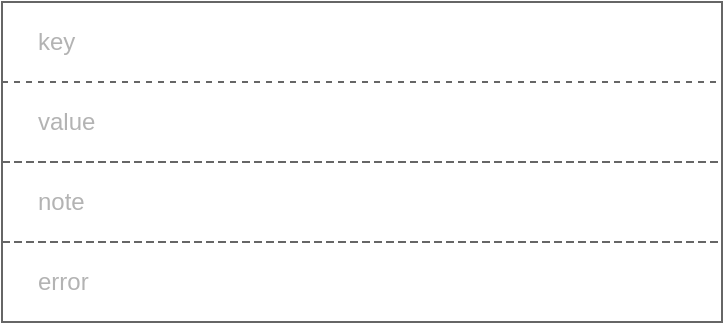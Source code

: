 <mxfile version="24.7.5">
  <diagram name="Page-1" id="p2ym82j-yzsUY-9wzpua">
    <mxGraphModel dx="1114" dy="999" grid="1" gridSize="10" guides="1" tooltips="1" connect="1" arrows="1" fold="1" page="1" pageScale="1" pageWidth="850" pageHeight="1100" math="0" shadow="0">
      <root>
        <mxCell id="0" />
        <mxCell id="1" parent="0" />
        <mxCell id="8bEhNx0VsWg2YI6NH6Sd-9" value="" style="rounded=0;whiteSpace=wrap;html=1;fillColor=none;strokeColor=#666666;fontSize=12;fontColor=#B3B3B3;" parent="1" vertex="1">
          <mxGeometry x="40" y="40" width="360" height="160" as="geometry" />
        </mxCell>
        <mxCell id="8bEhNx0VsWg2YI6NH6Sd-10" value="" style="rounded=0;whiteSpace=wrap;html=1;fontSize=12;align=left;fillColor=none;strokeColor=#666666;dashed=1;fontColor=#B3B3B3;" parent="1" vertex="1">
          <mxGeometry x="40" y="40" width="360" height="160" as="geometry" />
        </mxCell>
        <mxCell id="8bEhNx0VsWg2YI6NH6Sd-12" value="&lt;font style=&quot;font-size: 12px;&quot;&gt;key&lt;/font&gt;" style="rounded=0;whiteSpace=wrap;html=1;fontSize=24;align=left;fillColor=none;strokeColor=none;verticalAlign=middle;spacingBottom=8;spacingLeft=16;fontColor=#B3B3B3;" parent="1" vertex="1">
          <mxGeometry x="40" y="40" width="360" height="40" as="geometry" />
        </mxCell>
        <mxCell id="8bEhNx0VsWg2YI6NH6Sd-13" value="&lt;font style=&quot;font-size: 12px;&quot;&gt;value&lt;/font&gt;" style="rounded=0;whiteSpace=wrap;html=1;fontSize=24;align=left;fillColor=none;strokeColor=#666666;verticalAlign=middle;spacingBottom=8;dashed=1;spacingLeft=16;fontColor=#B3B3B3;" parent="1" vertex="1">
          <mxGeometry x="40" y="80" width="360" height="40" as="geometry" />
        </mxCell>
        <mxCell id="8bEhNx0VsWg2YI6NH6Sd-14" value="&lt;font style=&quot;font-size: 12px;&quot;&gt;note&lt;/font&gt;" style="rounded=0;whiteSpace=wrap;html=1;fontSize=24;align=left;fillColor=none;strokeColor=#666666;verticalAlign=middle;spacingBottom=8;dashed=1;spacingLeft=16;fontColor=#B3B3B3;" parent="1" vertex="1">
          <mxGeometry x="40" y="120" width="360" height="40" as="geometry" />
        </mxCell>
        <mxCell id="8bEhNx0VsWg2YI6NH6Sd-15" value="&lt;font style=&quot;font-size: 12px;&quot;&gt;error&lt;/font&gt;" style="rounded=0;whiteSpace=wrap;html=1;fontSize=24;align=left;fillColor=none;strokeColor=#666666;verticalAlign=middle;spacingBottom=8;dashed=1;spacingLeft=16;fontColor=#B3B3B3;" parent="1" vertex="1">
          <mxGeometry x="40" y="160" width="360" height="40" as="geometry" />
        </mxCell>
      </root>
    </mxGraphModel>
  </diagram>
</mxfile>
